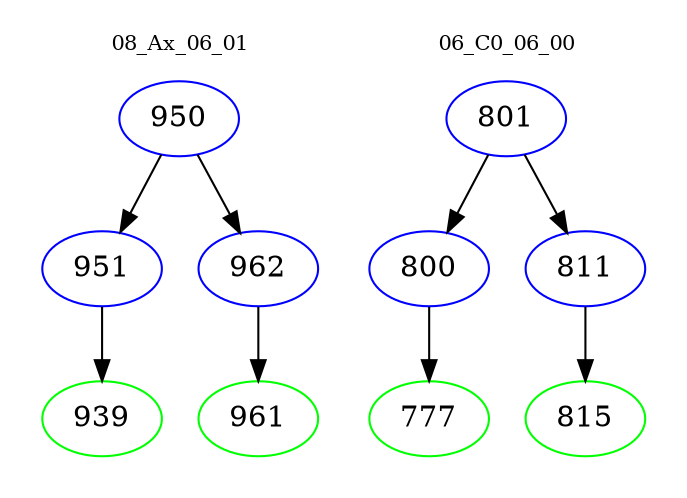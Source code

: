 digraph{
subgraph cluster_0 {
color = white
label = "08_Ax_06_01";
fontsize=10;
T0_950 [label="950", color="blue"]
T0_950 -> T0_951 [color="black"]
T0_951 [label="951", color="blue"]
T0_951 -> T0_939 [color="black"]
T0_939 [label="939", color="green"]
T0_950 -> T0_962 [color="black"]
T0_962 [label="962", color="blue"]
T0_962 -> T0_961 [color="black"]
T0_961 [label="961", color="green"]
}
subgraph cluster_1 {
color = white
label = "06_C0_06_00";
fontsize=10;
T1_801 [label="801", color="blue"]
T1_801 -> T1_800 [color="black"]
T1_800 [label="800", color="blue"]
T1_800 -> T1_777 [color="black"]
T1_777 [label="777", color="green"]
T1_801 -> T1_811 [color="black"]
T1_811 [label="811", color="blue"]
T1_811 -> T1_815 [color="black"]
T1_815 [label="815", color="green"]
}
}
